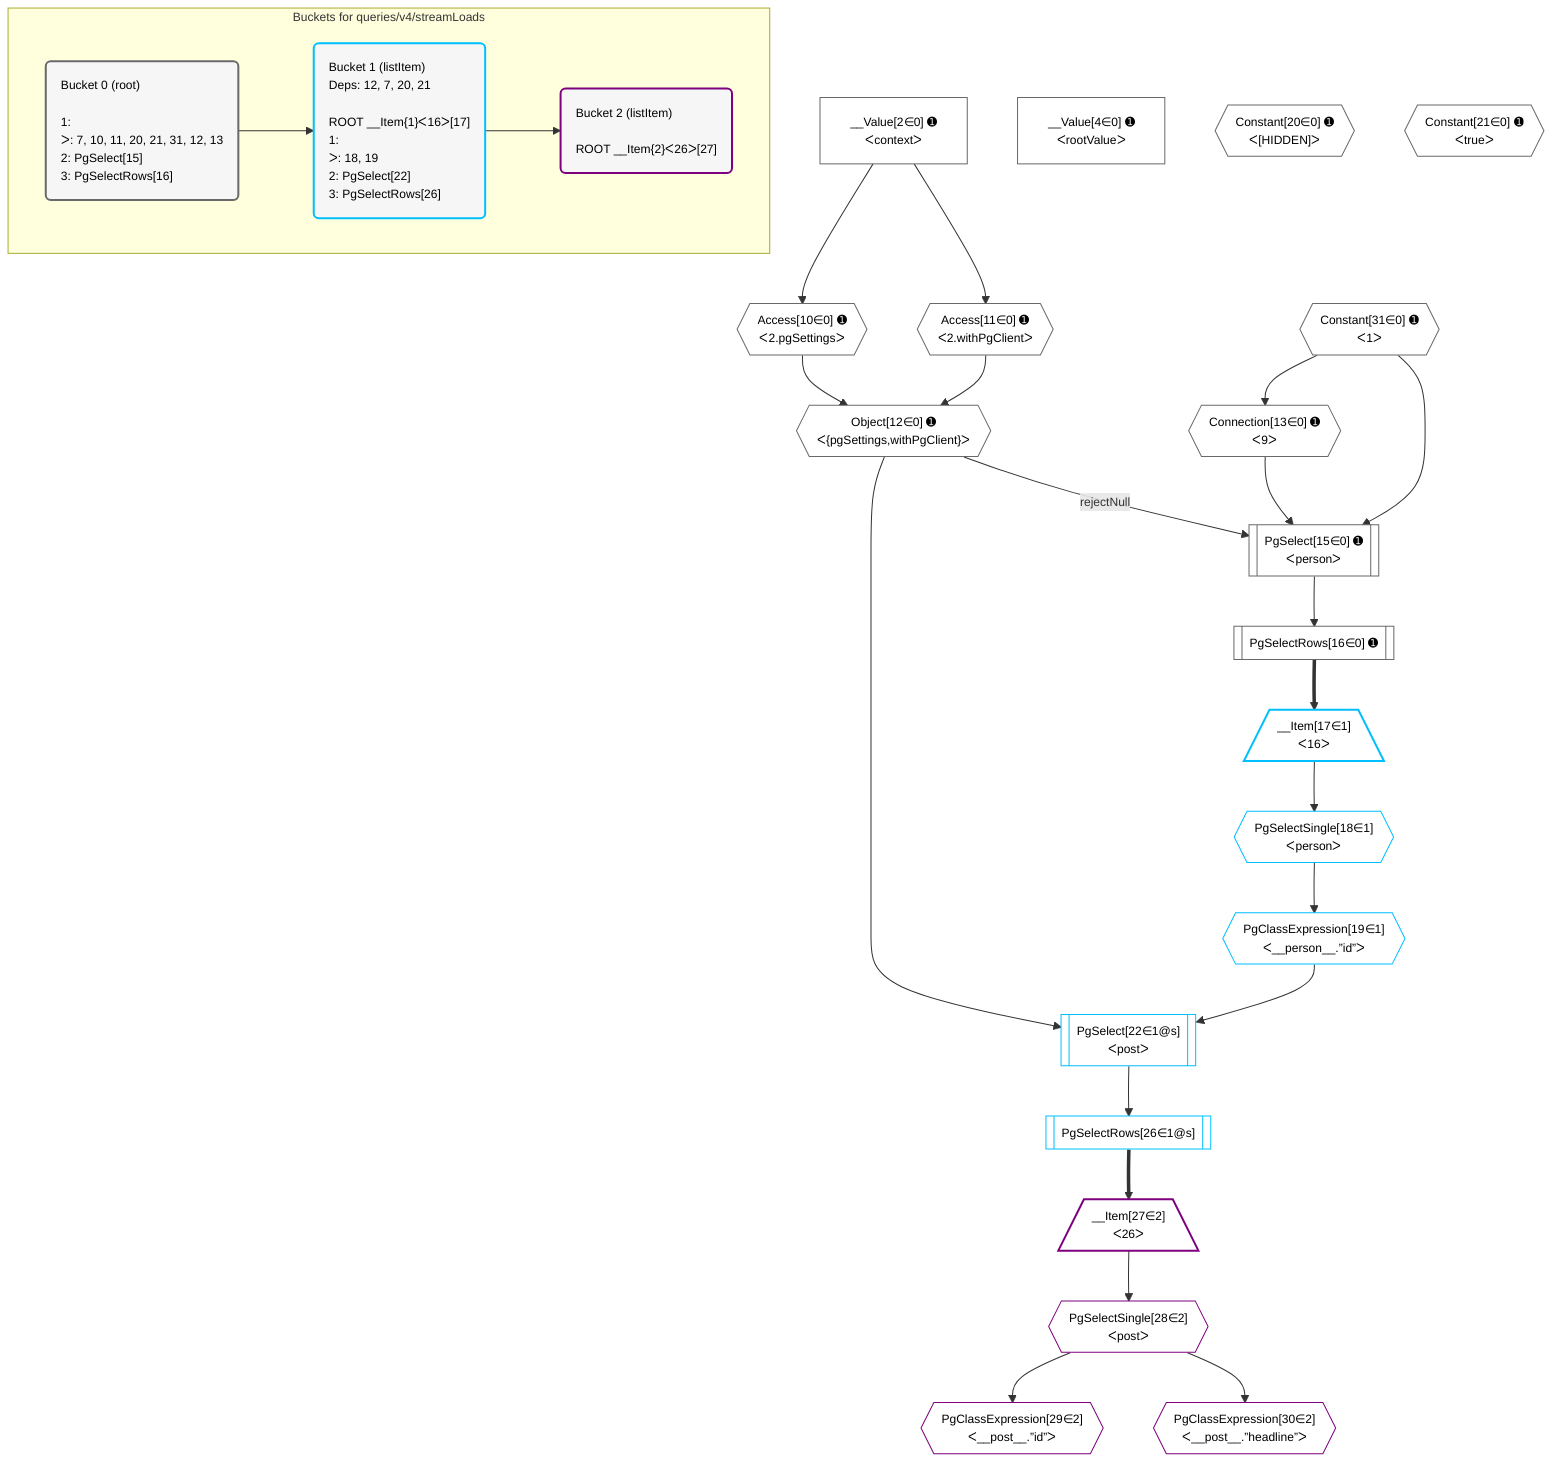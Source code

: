 %%{init: {'themeVariables': { 'fontSize': '12px'}}}%%
graph TD
    classDef path fill:#eee,stroke:#000,color:#000
    classDef plan fill:#fff,stroke-width:1px,color:#000
    classDef itemplan fill:#fff,stroke-width:2px,color:#000
    classDef unbatchedplan fill:#dff,stroke-width:1px,color:#000
    classDef sideeffectplan fill:#fcc,stroke-width:2px,color:#000
    classDef bucket fill:#f6f6f6,color:#000,stroke-width:2px,text-align:left


    %% plan dependencies
    PgSelect15[["PgSelect[15∈0] ➊<br />ᐸpersonᐳ"]]:::plan
    Object12{{"Object[12∈0] ➊<br />ᐸ{pgSettings,withPgClient}ᐳ"}}:::plan
    Connection13{{"Connection[13∈0] ➊<br />ᐸ9ᐳ"}}:::plan
    Constant31{{"Constant[31∈0] ➊<br />ᐸ1ᐳ"}}:::plan
    Object12 -->|rejectNull| PgSelect15
    Connection13 & Constant31 --> PgSelect15
    Constant31 --> Connection13
    Access10{{"Access[10∈0] ➊<br />ᐸ2.pgSettingsᐳ"}}:::plan
    Access11{{"Access[11∈0] ➊<br />ᐸ2.withPgClientᐳ"}}:::plan
    Access10 & Access11 --> Object12
    __Value2["__Value[2∈0] ➊<br />ᐸcontextᐳ"]:::plan
    __Value2 --> Access10
    __Value2 --> Access11
    PgSelectRows16[["PgSelectRows[16∈0] ➊"]]:::plan
    PgSelect15 --> PgSelectRows16
    __Value4["__Value[4∈0] ➊<br />ᐸrootValueᐳ"]:::plan
    Constant20{{"Constant[20∈0] ➊<br />ᐸ[HIDDEN]ᐳ"}}:::plan
    Constant21{{"Constant[21∈0] ➊<br />ᐸtrueᐳ"}}:::plan
    PgSelect22[["PgSelect[22∈1@s]<br />ᐸpostᐳ"]]:::plan
    PgClassExpression19{{"PgClassExpression[19∈1]<br />ᐸ__person__.”id”ᐳ"}}:::plan
    Object12 & PgClassExpression19 --> PgSelect22
    __Item17[/"__Item[17∈1]<br />ᐸ16ᐳ"\]:::itemplan
    PgSelectRows16 ==> __Item17
    PgSelectSingle18{{"PgSelectSingle[18∈1]<br />ᐸpersonᐳ"}}:::plan
    __Item17 --> PgSelectSingle18
    PgSelectSingle18 --> PgClassExpression19
    PgSelectRows26[["PgSelectRows[26∈1@s]"]]:::plan
    PgSelect22 --> PgSelectRows26
    __Item27[/"__Item[27∈2]<br />ᐸ26ᐳ"\]:::itemplan
    PgSelectRows26 ==> __Item27
    PgSelectSingle28{{"PgSelectSingle[28∈2]<br />ᐸpostᐳ"}}:::plan
    __Item27 --> PgSelectSingle28
    PgClassExpression29{{"PgClassExpression[29∈2]<br />ᐸ__post__.”id”ᐳ"}}:::plan
    PgSelectSingle28 --> PgClassExpression29
    PgClassExpression30{{"PgClassExpression[30∈2]<br />ᐸ__post__.”headline”ᐳ"}}:::plan
    PgSelectSingle28 --> PgClassExpression30

    %% define steps

    subgraph "Buckets for queries/v4/streamLoads"
    Bucket0("Bucket 0 (root)<br /><br />1: <br />ᐳ: 7, 10, 11, 20, 21, 31, 12, 13<br />2: PgSelect[15]<br />3: PgSelectRows[16]"):::bucket
    classDef bucket0 stroke:#696969
    class Bucket0,__Value2,__Value4,Access10,Access11,Object12,Connection13,PgSelect15,PgSelectRows16,Constant20,Constant21,Constant31 bucket0
    Bucket1("Bucket 1 (listItem)<br />Deps: 12, 7, 20, 21<br /><br />ROOT __Item{1}ᐸ16ᐳ[17]<br />1: <br />ᐳ: 18, 19<br />2: PgSelect[22]<br />3: PgSelectRows[26]"):::bucket
    classDef bucket1 stroke:#00bfff
    class Bucket1,__Item17,PgSelectSingle18,PgClassExpression19,PgSelect22,PgSelectRows26 bucket1
    Bucket2("Bucket 2 (listItem)<br /><br />ROOT __Item{2}ᐸ26ᐳ[27]"):::bucket
    classDef bucket2 stroke:#7f007f
    class Bucket2,__Item27,PgSelectSingle28,PgClassExpression29,PgClassExpression30 bucket2
    Bucket0 --> Bucket1
    Bucket1 --> Bucket2
    end